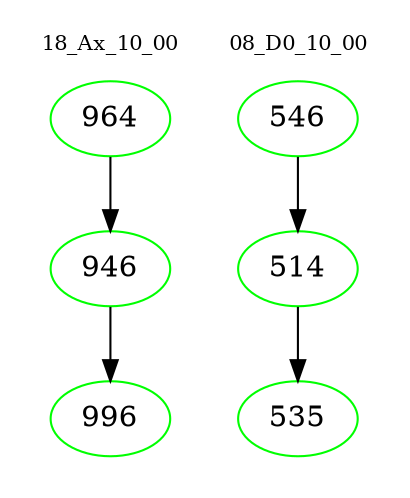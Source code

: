 digraph{
subgraph cluster_0 {
color = white
label = "18_Ax_10_00";
fontsize=10;
T0_964 [label="964", color="green"]
T0_964 -> T0_946 [color="black"]
T0_946 [label="946", color="green"]
T0_946 -> T0_996 [color="black"]
T0_996 [label="996", color="green"]
}
subgraph cluster_1 {
color = white
label = "08_D0_10_00";
fontsize=10;
T1_546 [label="546", color="green"]
T1_546 -> T1_514 [color="black"]
T1_514 [label="514", color="green"]
T1_514 -> T1_535 [color="black"]
T1_535 [label="535", color="green"]
}
}
